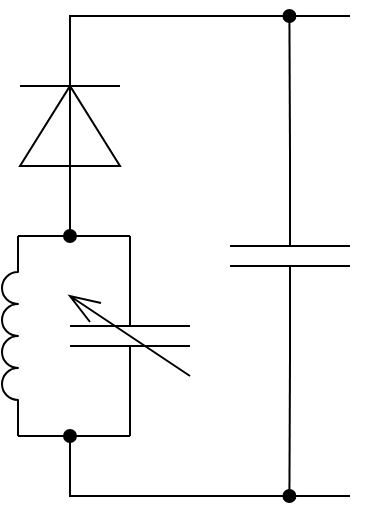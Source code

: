 <mxfile>
    <diagram id="CnmijeTSaMzdyb4Rgkv6" name="radio">
        <mxGraphModel dx="389" dy="356" grid="1" gridSize="10" guides="1" tooltips="1" connect="1" arrows="1" fold="1" page="1" pageScale="1" pageWidth="3300" pageHeight="4681" math="0" shadow="0">
            <root>
                <mxCell id="0"/>
                <mxCell id="1" parent="0"/>
                <mxCell id="8" value="" style="triangle;whiteSpace=wrap;html=1;rotation=-90;" vertex="1" parent="1">
                    <mxGeometry x="120" y="170" width="40" height="50" as="geometry"/>
                </mxCell>
                <mxCell id="5" style="edgeStyle=none;html=1;exitX=0;exitY=0.5;exitDx=0;exitDy=0;exitPerimeter=0;entryX=0;entryY=1;entryDx=0;entryDy=0;entryPerimeter=0;endArrow=none;endFill=0;" edge="1" parent="1" source="2" target="3">
                    <mxGeometry relative="1" as="geometry"/>
                </mxCell>
                <mxCell id="2" value="" style="pointerEvents=1;verticalLabelPosition=bottom;shadow=0;dashed=0;align=center;html=1;verticalAlign=top;shape=mxgraph.electrical.capacitors.variable_capacitor_1;rotation=-90;" vertex="1" parent="1">
                    <mxGeometry x="120" y="270" width="100" height="60" as="geometry"/>
                </mxCell>
                <mxCell id="4" style="edgeStyle=none;html=1;exitX=1;exitY=1;exitDx=0;exitDy=0;exitPerimeter=0;entryX=1;entryY=0.5;entryDx=0;entryDy=0;entryPerimeter=0;endArrow=none;endFill=0;" edge="1" parent="1" source="3" target="2">
                    <mxGeometry relative="1" as="geometry"/>
                </mxCell>
                <mxCell id="3" value="" style="pointerEvents=1;verticalLabelPosition=bottom;shadow=0;dashed=0;align=center;html=1;verticalAlign=top;shape=mxgraph.electrical.inductors.inductor_3;rotation=-90;" vertex="1" parent="1">
                    <mxGeometry x="60" y="296" width="100" height="8" as="geometry"/>
                </mxCell>
                <mxCell id="6" value="" style="endArrow=none;html=1;rounded=0;endFill=0;startArrow=oval;startFill=1;" edge="1" parent="1">
                    <mxGeometry width="50" height="50" relative="1" as="geometry">
                        <mxPoint x="140" y="250" as="sourcePoint"/>
                        <mxPoint x="280" y="140" as="targetPoint"/>
                        <Array as="points">
                            <mxPoint x="140" y="140"/>
                        </Array>
                    </mxGeometry>
                </mxCell>
                <mxCell id="9" value="" style="endArrow=none;html=1;rounded=0;" edge="1" parent="1">
                    <mxGeometry width="50" height="50" relative="1" as="geometry">
                        <mxPoint x="115" y="175" as="sourcePoint"/>
                        <mxPoint x="165" y="175" as="targetPoint"/>
                    </mxGeometry>
                </mxCell>
                <mxCell id="10" value="" style="endArrow=none;html=1;rounded=0;endFill=0;startArrow=oval;startFill=1;" edge="1" parent="1">
                    <mxGeometry width="50" height="50" relative="1" as="geometry">
                        <mxPoint x="140" y="350" as="sourcePoint"/>
                        <mxPoint x="280" y="380" as="targetPoint"/>
                        <Array as="points">
                            <mxPoint x="140" y="380"/>
                        </Array>
                    </mxGeometry>
                </mxCell>
                <mxCell id="12" style="edgeStyle=none;rounded=0;html=1;exitX=0;exitY=0.5;exitDx=0;exitDy=0;exitPerimeter=0;startArrow=none;startFill=0;endArrow=oval;endFill=1;" edge="1" parent="1" source="11">
                    <mxGeometry relative="1" as="geometry">
                        <mxPoint x="249.71" y="140.0" as="targetPoint"/>
                    </mxGeometry>
                </mxCell>
                <mxCell id="13" style="edgeStyle=none;rounded=0;html=1;exitX=1;exitY=0.5;exitDx=0;exitDy=0;exitPerimeter=0;startArrow=none;startFill=0;endArrow=oval;endFill=1;" edge="1" parent="1" source="11">
                    <mxGeometry relative="1" as="geometry">
                        <mxPoint x="249.71" y="380" as="targetPoint"/>
                    </mxGeometry>
                </mxCell>
                <mxCell id="11" value="" style="pointerEvents=1;verticalLabelPosition=bottom;shadow=0;dashed=0;align=center;html=1;verticalAlign=top;shape=mxgraph.electrical.capacitors.capacitor_1;rotation=90;" vertex="1" parent="1">
                    <mxGeometry x="200" y="230" width="100" height="60" as="geometry"/>
                </mxCell>
            </root>
        </mxGraphModel>
    </diagram>
</mxfile>
